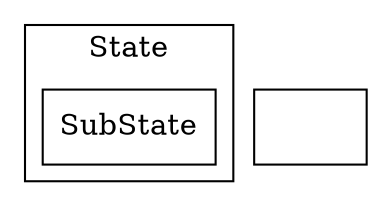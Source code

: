 digraph Chart {
	node [label="\N"];
	graph [bb="0,94,168,0"];
	subgraph cluster0 {
		graph [label=State,
			bb="64,86,160,8"];
		"0/0" [label=SubState, shape=box, pos="112,60", width="1.1111", height="0.5"];
	}
	__init [label="", shape=box, pos="27,60", width="0.75", height="0.5"];
}
